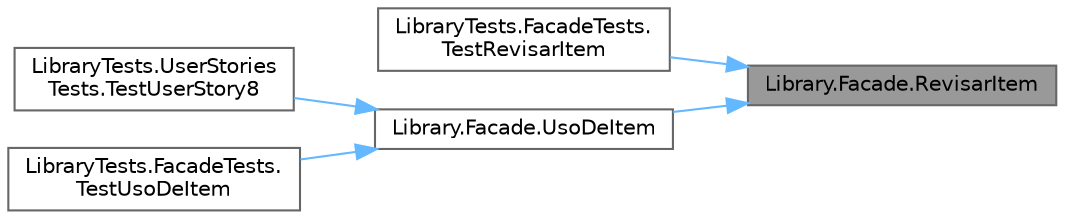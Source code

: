 digraph "Library.Facade.RevisarItem"
{
 // INTERACTIVE_SVG=YES
 // LATEX_PDF_SIZE
  bgcolor="transparent";
  edge [fontname=Helvetica,fontsize=10,labelfontname=Helvetica,labelfontsize=10];
  node [fontname=Helvetica,fontsize=10,shape=box,height=0.2,width=0.4];
  rankdir="RL";
  Node1 [id="Node000001",label="Library.Facade.RevisarItem",height=0.2,width=0.4,color="gray40", fillcolor="grey60", style="filled", fontcolor="black",tooltip="Valida el item."];
  Node1 -> Node2 [id="edge1_Node000001_Node000002",dir="back",color="steelblue1",style="solid",tooltip=" "];
  Node2 [id="Node000002",label="LibraryTests.FacadeTests.\lTestRevisarItem",height=0.2,width=0.4,color="grey40", fillcolor="white", style="filled",URL="$classLibraryTests_1_1FacadeTests.html#a3632e26e3f560229224f833e51ff1e47",tooltip="Este test comprueba que se pueda revisar correctamente si un jugador tiene permitido usar un item."];
  Node1 -> Node3 [id="edge2_Node000001_Node000003",dir="back",color="steelblue1",style="solid",tooltip=" "];
  Node3 [id="Node000003",label="Library.Facade.UsoDeItem",height=0.2,width=0.4,color="grey40", fillcolor="white", style="filled",URL="$classLibrary_1_1Facade.html#a7ac5d079e9977a2966f5337b6d69507b",tooltip="Valida el uso del item."];
  Node3 -> Node4 [id="edge3_Node000003_Node000004",dir="back",color="steelblue1",style="solid",tooltip=" "];
  Node4 [id="Node000004",label="LibraryTests.UserStories\lTests.TestUserStory8",height=0.2,width=0.4,color="grey40", fillcolor="white", style="filled",URL="$classLibraryTests_1_1UserStoriesTests.html#a7a9e941044e99000f4679d42d02c80fb",tooltip="Este test comprueba la historia de usuario 8."];
  Node3 -> Node5 [id="edge4_Node000003_Node000005",dir="back",color="steelblue1",style="solid",tooltip=" "];
  Node5 [id="Node000005",label="LibraryTests.FacadeTests.\lTestUsoDeItem",height=0.2,width=0.4,color="grey40", fillcolor="white", style="filled",URL="$classLibraryTests_1_1FacadeTests.html#ae4c1e2218823ca49f29c0154a189cbfe",tooltip="Este test comprueba que se pueda usar un item correctamente durante la batalla."];
}
